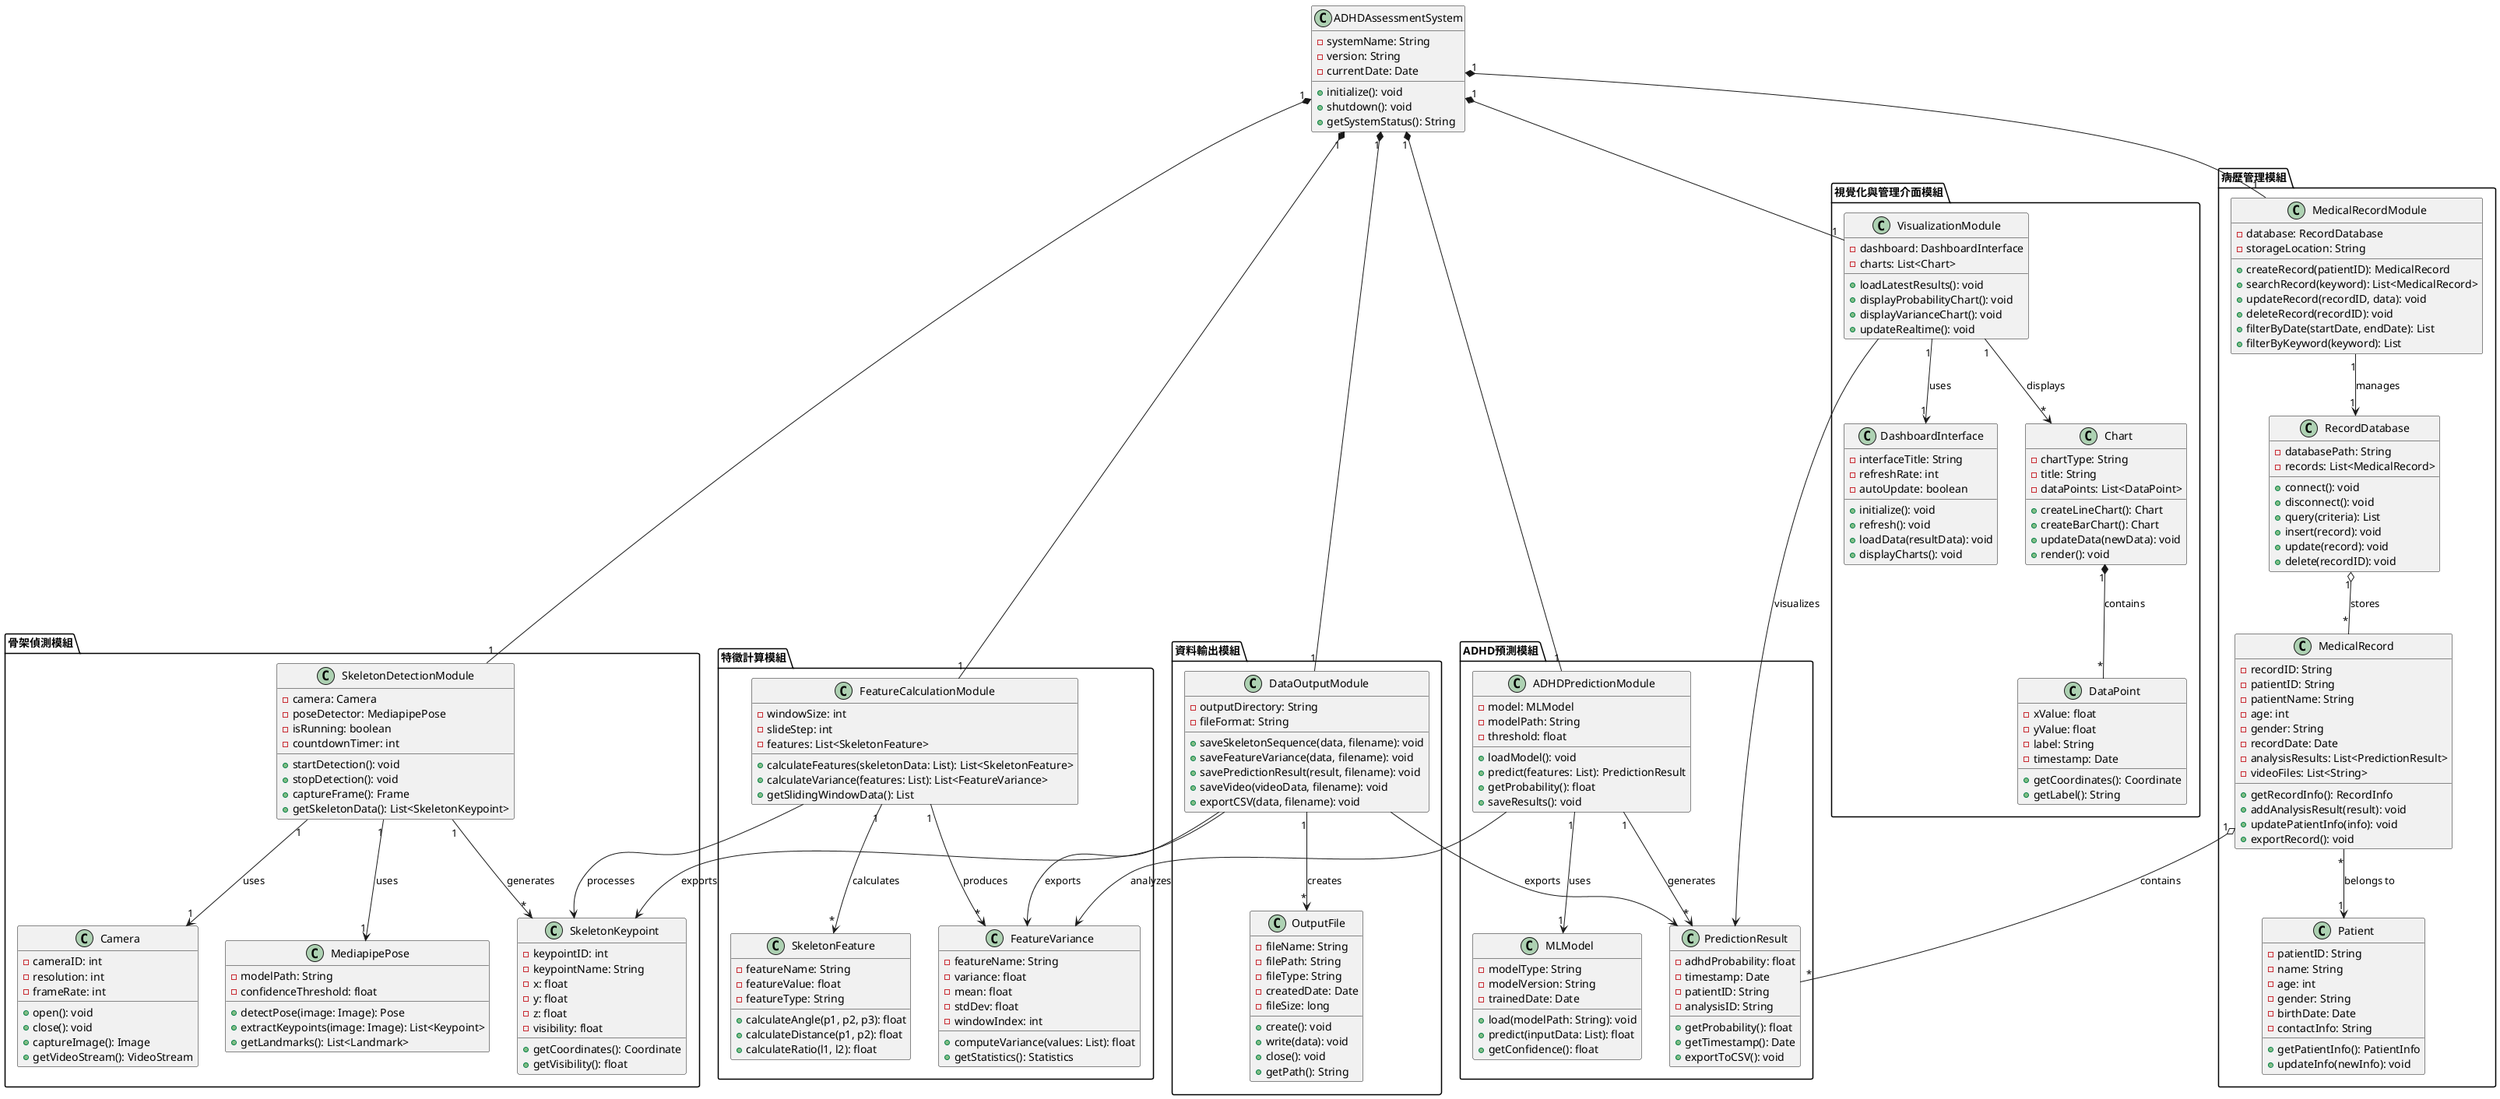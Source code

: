 @startuml ADHD_Assessment_System_UML

' 主系統類別
class ADHDAssessmentSystem {
  - systemName: String
  - version: String
  - currentDate: Date
  + initialize(): void
  + shutdown(): void
  + getSystemStatus(): String
}

' 骨架偵測模組
package "骨架偵測模組" {
  class SkeletonDetectionModule {
    - camera: Camera
    - poseDetector: MediapipePose
    - isRunning: boolean
    - countdownTimer: int
    + startDetection(): void
    + stopDetection(): void
    + captureFrame(): Frame
    + getSkeletonData(): List<SkeletonKeypoint>
  }

  class Camera {
    - cameraID: int
    - resolution: int
    - frameRate: int
    + open(): void
    + close(): void
    + captureImage(): Image
    + getVideoStream(): VideoStream
  }

  class MediapipePose {
    - modelPath: String
    - confidenceThreshold: float
    + detectPose(image: Image): Pose
    + extractKeypoints(image: Image): List<Keypoint>
    + getLandmarks(): List<Landmark>
  }

  class SkeletonKeypoint {
    - keypointID: int
    - keypointName: String
    - x: float
    - y: float
    - z: float
    - visibility: float
    + getCoordinates(): Coordinate
    + getVisibility(): float
  }
}

' 特徵計算模組
package "特徵計算模組" {
  class FeatureCalculationModule {
    - windowSize: int
    - slideStep: int
    - features: List<SkeletonFeature>
    + calculateFeatures(skeletonData: List): List<SkeletonFeature>
    + calculateVariance(features: List): List<FeatureVariance>
    + getSlidingWindowData(): List
  }

  class SkeletonFeature {
    - featureName: String
    - featureValue: float
    - featureType: String
    + calculateAngle(p1, p2, p3): float
    + calculateDistance(p1, p2): float
    + calculateRatio(l1, l2): float
  }

  class FeatureVariance {
    - featureName: String
    - variance: float
    - mean: float
    - stdDev: float
    - windowIndex: int
    + computeVariance(values: List): float
    + getStatistics(): Statistics
  }
}

' ADHD預測模組
package "ADHD預測模組" {
  class ADHDPredictionModule {
    - model: MLModel
    - modelPath: String
    - threshold: float
    + loadModel(): void
    + predict(features: List): PredictionResult
    + getProbability(): float
    + saveResults(): void
  }

  class MLModel {
    - modelType: String
    - modelVersion: String
    - trainedDate: Date
    + load(modelPath: String): void
    + predict(inputData: List): float
    + getConfidence(): float
  }

  class PredictionResult {
    - adhdProbability: float
    - timestamp: Date
    - patientID: String
    - analysisID: String
    + getProbability(): float
    + getTimestamp(): Date
    + exportToCSV(): void
  }
}

' 資料輸出模組
package "資料輸出模組" {
  class DataOutputModule {
    - outputDirectory: String
    - fileFormat: String
    + saveSkeletonSequence(data, filename): void
    + saveFeatureVariance(data, filename): void
    + savePredictionResult(result, filename): void
    + saveVideo(videoData, filename): void
    + exportCSV(data, filename): void
  }

  class OutputFile {
    - fileName: String
    - filePath: String
    - fileType: String
    - createdDate: Date
    - fileSize: long
    + create(): void
    + write(data): void
    + close(): void
    + getPath(): String
  }
}

' 視覺化模組
package "視覺化與管理介面模組" {
  class VisualizationModule {
    - dashboard: DashboardInterface
    - charts: List<Chart>
    + loadLatestResults(): void
    + displayProbabilityChart(): void
    + displayVarianceChart(): void
    + updateRealtime(): void
  }

  class DashboardInterface {
    - interfaceTitle: String
    - refreshRate: int
    - autoUpdate: boolean
    + initialize(): void
    + refresh(): void
    + loadData(resultData): void
    + displayCharts(): void
  }

  class Chart {
    - chartType: String
    - title: String
    - dataPoints: List<DataPoint>
    + createLineChart(): Chart
    + createBarChart(): Chart
    + updateData(newData): void
    + render(): void
  }

  class DataPoint {
    - xValue: float
    - yValue: float
    - label: String
    - timestamp: Date
    + getCoordinates(): Coordinate
    + getLabel(): String
  }
}

' 病歷管理模組
package "病歷管理模組" {
  class MedicalRecordModule {
    - database: RecordDatabase
    - storageLocation: String
    + createRecord(patientID): MedicalRecord
    + searchRecord(keyword): List<MedicalRecord>
    + updateRecord(recordID, data): void
    + deleteRecord(recordID): void
    + filterByDate(startDate, endDate): List
    + filterByKeyword(keyword): List
  }

  class RecordDatabase {
    - databasePath: String
    - records: List<MedicalRecord>
    + connect(): void
    + disconnect(): void
    + query(criteria): List
    + insert(record): void
    + update(record): void
    + delete(recordID): void
  }

  class MedicalRecord {
    - recordID: String
    - patientID: String
    - patientName: String
    - age: int
    - gender: String
    - recordDate: Date
    - analysisResults: List<PredictionResult>
    - videoFiles: List<String>
    + getRecordInfo(): RecordInfo
    + addAnalysisResult(result): void
    + updatePatientInfo(info): void
    + exportRecord(): void
  }

  class Patient {
    - patientID: String
    - name: String
    - age: int
    - gender: String
    - birthDate: Date
    - contactInfo: String
    + getPatientInfo(): PatientInfo
    + updateInfo(newInfo): void
  }
}

' 關聯關係
ADHDAssessmentSystem "1" *-- "1" SkeletonDetectionModule
ADHDAssessmentSystem "1" *-- "1" FeatureCalculationModule
ADHDAssessmentSystem "1" *-- "1" ADHDPredictionModule
ADHDAssessmentSystem "1" *-- "1" DataOutputModule
ADHDAssessmentSystem "1" *-- "1" VisualizationModule
ADHDAssessmentSystem "1" *-- "1" MedicalRecordModule

SkeletonDetectionModule "1" --> "1" Camera : uses
SkeletonDetectionModule "1" --> "1" MediapipePose : uses
SkeletonDetectionModule "1" --> "*" SkeletonKeypoint : generates

FeatureCalculationModule "1" --> "*" SkeletonFeature : calculates
FeatureCalculationModule "1" --> "*" FeatureVariance : produces
FeatureCalculationModule --> SkeletonKeypoint : processes

ADHDPredictionModule "1" --> "1" MLModel : uses
ADHDPredictionModule "1" --> "*" PredictionResult : generates
ADHDPredictionModule --> FeatureVariance : analyzes

DataOutputModule "1" --> "*" OutputFile : creates
DataOutputModule --> PredictionResult : exports
DataOutputModule --> SkeletonKeypoint : exports
DataOutputModule --> FeatureVariance : exports

VisualizationModule "1" --> "1" DashboardInterface : uses
VisualizationModule "1" --> "*" Chart : displays
Chart "1" *-- "*" DataPoint : contains
VisualizationModule --> PredictionResult : visualizes

MedicalRecordModule "1" --> "1" RecordDatabase : manages
RecordDatabase "1" o-- "*" MedicalRecord : stores
MedicalRecord "*" --> "1" Patient : belongs to
MedicalRecord "1" o-- "*" PredictionResult : contains

@enduml
